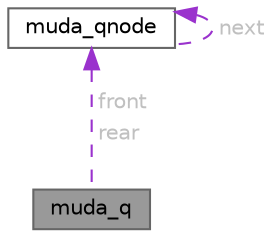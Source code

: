 digraph "muda_q"
{
 // LATEX_PDF_SIZE
  bgcolor="transparent";
  edge [fontname=Helvetica,fontsize=10,labelfontname=Helvetica,labelfontsize=10];
  node [fontname=Helvetica,fontsize=10,shape=box,height=0.2,width=0.4];
  Node1 [id="Node000001",label="muda_q",height=0.2,width=0.4,color="gray40", fillcolor="grey60", style="filled", fontcolor="black",tooltip="Queue structure."];
  Node2 -> Node1 [id="edge1_Node000001_Node000002",dir="back",color="darkorchid3",style="dashed",tooltip=" ",label=<<TABLE CELLBORDER="0" BORDER="0"><TR><TD VALIGN="top" ALIGN="LEFT" CELLPADDING="1" CELLSPACING="0">front</TD></TR>
<TR><TD VALIGN="top" ALIGN="LEFT" CELLPADDING="1" CELLSPACING="0">rear</TD></TR>
</TABLE>> ,fontcolor="grey" ];
  Node2 [id="Node000002",label="muda_qnode",height=0.2,width=0.4,color="gray40", fillcolor="white", style="filled",URL="$d5/d3e/structmuda__qnode.html",tooltip=" "];
  Node2 -> Node2 [id="edge2_Node000002_Node000002",dir="back",color="darkorchid3",style="dashed",tooltip=" ",label=<<TABLE CELLBORDER="0" BORDER="0"><TR><TD VALIGN="top" ALIGN="LEFT" CELLPADDING="1" CELLSPACING="0">next</TD></TR>
</TABLE>> ,fontcolor="grey" ];
}
